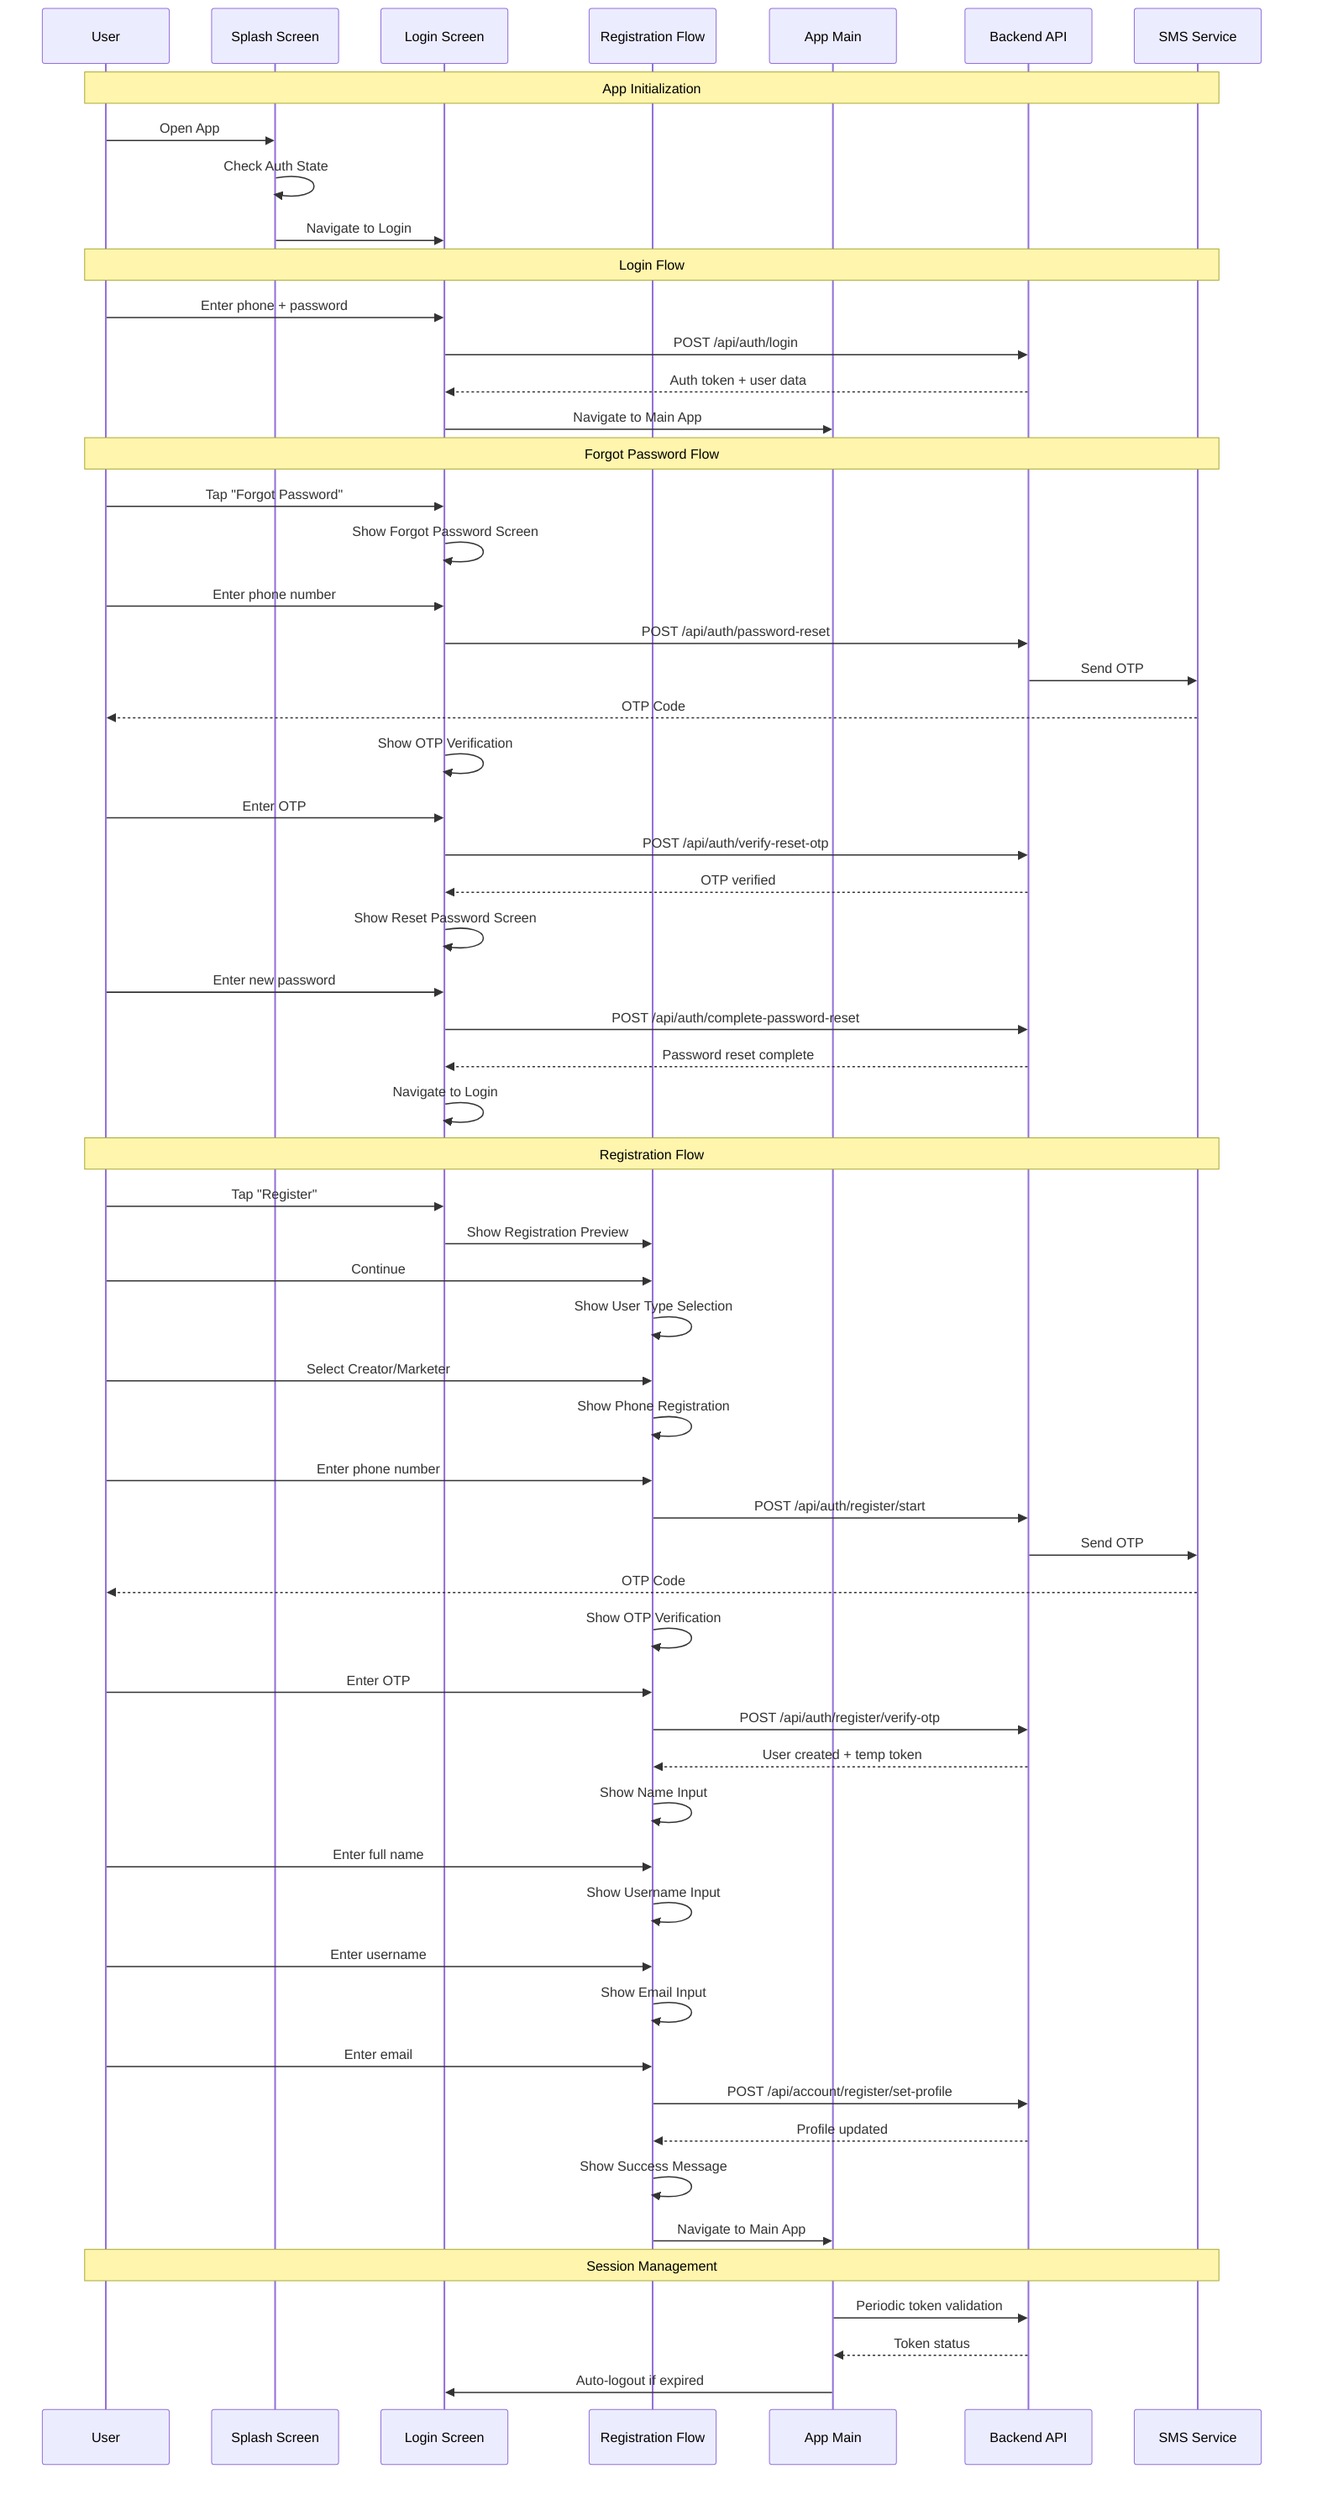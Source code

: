 sequenceDiagram
    participant U as User
    participant S as Splash Screen
    participant L as Login Screen
    participant R as Registration Flow
    participant A as App Main
    participant API as Backend API
    participant SMS as SMS Service
    
    Note over U,SMS: App Initialization
    U->>S: Open App
    S->>S: Check Auth State
    S->>L: Navigate to Login
    
    Note over U,SMS: Login Flow
    U->>L: Enter phone + password
    L->>API: POST /api/auth/login
    API-->>L: Auth token + user data
    L->>A: Navigate to Main App
    
    Note over U,SMS: Forgot Password Flow
    U->>L: Tap "Forgot Password"
    L->>L: Show Forgot Password Screen
    U->>L: Enter phone number
    L->>API: POST /api/auth/password-reset
    API->>SMS: Send OTP
    SMS-->>U: OTP Code
    L->>L: Show OTP Verification
    U->>L: Enter OTP
    L->>API: POST /api/auth/verify-reset-otp
    API-->>L: OTP verified
    L->>L: Show Reset Password Screen
    U->>L: Enter new password
    L->>API: POST /api/auth/complete-password-reset
    API-->>L: Password reset complete
    L->>L: Navigate to Login
    
    Note over U,SMS: Registration Flow
    U->>L: Tap "Register"
    L->>R: Show Registration Preview
    U->>R: Continue
    R->>R: Show User Type Selection
    U->>R: Select Creator/Marketer
    R->>R: Show Phone Registration
    U->>R: Enter phone number
    R->>API: POST /api/auth/register/start
    API->>SMS: Send OTP
    SMS-->>U: OTP Code
    R->>R: Show OTP Verification
    U->>R: Enter OTP
    R->>API: POST /api/auth/register/verify-otp
    API-->>R: User created + temp token
    R->>R: Show Name Input
    U->>R: Enter full name
    R->>R: Show Username Input
    U->>R: Enter username
    R->>R: Show Email Input
    U->>R: Enter email
    R->>API: POST /api/account/register/set-profile
    API-->>R: Profile updated
    R->>R: Show Success Message
    R->>A: Navigate to Main App
    
    Note over U,SMS: Session Management
    A->>API: Periodic token validation
    API-->>A: Token status
    A->>L: Auto-logout if expired